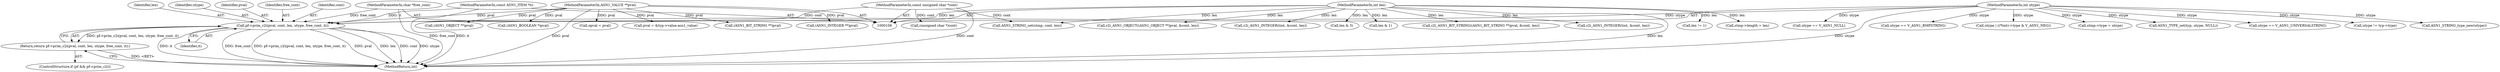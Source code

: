 digraph "0_openssl_f5da52e308a6aeea6d5f3df98c4da295d7e9cc27_0@pointer" {
"1000141" [label="(Call,pf->prim_c2i(pval, cont, len, utype, free_cont, it))"];
"1000107" [label="(MethodParameterIn,ASN1_VALUE **pval)"];
"1000108" [label="(MethodParameterIn,const unsigned char *cont)"];
"1000109" [label="(MethodParameterIn,int len)"];
"1000110" [label="(MethodParameterIn,int utype)"];
"1000111" [label="(MethodParameterIn,char *free_cont)"];
"1000112" [label="(MethodParameterIn,const ASN1_ITEM *it)"];
"1000140" [label="(Return,return pf->prim_c2i(pval, cont, len, utype, free_cont, it);)"];
"1000234" [label="(Call,len != 1)"];
"1000141" [label="(Call,pf->prim_c2i(pval, cont, len, utype, free_cont, it))"];
"1000191" [label="(Call,opval = pval)"];
"1000404" [label="(Call,stmp->length = len)"];
"1000208" [label="(Call,c2i_ASN1_OBJECT((ASN1_OBJECT **)pval, &cont, len))"];
"1000194" [label="(Call,pval = &typ->value.asn1_value)"];
"1000325" [label="(Call,utype == V_ASN1_BMPSTRING)"];
"1000464" [label="(MethodReturn,int)"];
"1000260" [label="(Call,(ASN1_BIT_STRING **)pval)"];
"1000417" [label="(Call,ASN1_STRING_set(stmp, cont, len))"];
"1000277" [label="(Call,c2i_ASN1_INTEGER(tint, &cont, len))"];
"1000296" [label="(Call,utype | ((*tint)->type & V_ASN1_NEG))"];
"1000108" [label="(MethodParameterIn,const unsigned char *cont)"];
"1000272" [label="(Call,(ASN1_INTEGER **)pval)"];
"1000341" [label="(Call,len & 3)"];
"1000380" [label="(Call,stmp->type = utype)"];
"1000328" [label="(Call,len & 1)"];
"1000111" [label="(MethodParameterIn,char *free_cont)"];
"1000187" [label="(Call,ASN1_TYPE_set(typ, utype, NULL))"];
"1000142" [label="(Identifier,pval)"];
"1000401" [label="(Call,(unsigned char *)cont)"];
"1000338" [label="(Call,utype == V_ASN1_UNIVERSALSTRING)"];
"1000109" [label="(MethodParameterIn,int len)"];
"1000146" [label="(Identifier,free_cont)"];
"1000143" [label="(Identifier,cont)"];
"1000259" [label="(Call,c2i_ASN1_BIT_STRING((ASN1_BIT_STRING **)pval, &cont, len))"];
"1000107" [label="(MethodParameterIn,ASN1_VALUE **pval)"];
"1000147" [label="(Identifier,it)"];
"1000144" [label="(Identifier,len)"];
"1000209" [label="(Call,(ASN1_OBJECT **)pval)"];
"1000182" [label="(Call,utype != typ->type)"];
"1000356" [label="(Call,ASN1_STRING_type_new(utype))"];
"1000134" [label="(ControlStructure,if (pf && pf->prim_c2i))"];
"1000112" [label="(MethodParameterIn,const ASN1_ITEM *it)"];
"1000436" [label="(Call,utype == V_ASN1_NULL)"];
"1000110" [label="(MethodParameterIn,int utype)"];
"1000145" [label="(Identifier,utype)"];
"1000140" [label="(Return,return pf->prim_c2i(pval, cont, len, utype, free_cont, it);)"];
"1000285" [label="(Call,c2i_ASN1_INTEGER(tint, &cont, len))"];
"1000247" [label="(Call,(ASN1_BOOLEAN *)pval)"];
"1000141" -> "1000140"  [label="AST: "];
"1000141" -> "1000147"  [label="CFG: "];
"1000142" -> "1000141"  [label="AST: "];
"1000143" -> "1000141"  [label="AST: "];
"1000144" -> "1000141"  [label="AST: "];
"1000145" -> "1000141"  [label="AST: "];
"1000146" -> "1000141"  [label="AST: "];
"1000147" -> "1000141"  [label="AST: "];
"1000140" -> "1000141"  [label="CFG: "];
"1000141" -> "1000464"  [label="DDG: pf->prim_c2i(pval, cont, len, utype, free_cont, it)"];
"1000141" -> "1000464"  [label="DDG: pval"];
"1000141" -> "1000464"  [label="DDG: len"];
"1000141" -> "1000464"  [label="DDG: cont"];
"1000141" -> "1000464"  [label="DDG: utype"];
"1000141" -> "1000464"  [label="DDG: free_cont"];
"1000141" -> "1000464"  [label="DDG: it"];
"1000141" -> "1000140"  [label="DDG: pf->prim_c2i(pval, cont, len, utype, free_cont, it)"];
"1000107" -> "1000141"  [label="DDG: pval"];
"1000108" -> "1000141"  [label="DDG: cont"];
"1000109" -> "1000141"  [label="DDG: len"];
"1000110" -> "1000141"  [label="DDG: utype"];
"1000111" -> "1000141"  [label="DDG: free_cont"];
"1000112" -> "1000141"  [label="DDG: it"];
"1000107" -> "1000106"  [label="AST: "];
"1000107" -> "1000464"  [label="DDG: pval"];
"1000107" -> "1000191"  [label="DDG: pval"];
"1000107" -> "1000194"  [label="DDG: pval"];
"1000107" -> "1000209"  [label="DDG: pval"];
"1000107" -> "1000247"  [label="DDG: pval"];
"1000107" -> "1000260"  [label="DDG: pval"];
"1000107" -> "1000272"  [label="DDG: pval"];
"1000108" -> "1000106"  [label="AST: "];
"1000108" -> "1000464"  [label="DDG: cont"];
"1000108" -> "1000401"  [label="DDG: cont"];
"1000108" -> "1000417"  [label="DDG: cont"];
"1000109" -> "1000106"  [label="AST: "];
"1000109" -> "1000464"  [label="DDG: len"];
"1000109" -> "1000208"  [label="DDG: len"];
"1000109" -> "1000234"  [label="DDG: len"];
"1000109" -> "1000259"  [label="DDG: len"];
"1000109" -> "1000277"  [label="DDG: len"];
"1000109" -> "1000285"  [label="DDG: len"];
"1000109" -> "1000328"  [label="DDG: len"];
"1000109" -> "1000341"  [label="DDG: len"];
"1000109" -> "1000404"  [label="DDG: len"];
"1000109" -> "1000417"  [label="DDG: len"];
"1000110" -> "1000106"  [label="AST: "];
"1000110" -> "1000464"  [label="DDG: utype"];
"1000110" -> "1000182"  [label="DDG: utype"];
"1000110" -> "1000187"  [label="DDG: utype"];
"1000110" -> "1000296"  [label="DDG: utype"];
"1000110" -> "1000325"  [label="DDG: utype"];
"1000110" -> "1000338"  [label="DDG: utype"];
"1000110" -> "1000356"  [label="DDG: utype"];
"1000110" -> "1000380"  [label="DDG: utype"];
"1000110" -> "1000436"  [label="DDG: utype"];
"1000111" -> "1000106"  [label="AST: "];
"1000111" -> "1000464"  [label="DDG: free_cont"];
"1000112" -> "1000106"  [label="AST: "];
"1000112" -> "1000464"  [label="DDG: it"];
"1000140" -> "1000134"  [label="AST: "];
"1000464" -> "1000140"  [label="CFG: "];
"1000140" -> "1000464"  [label="DDG: <RET>"];
}
